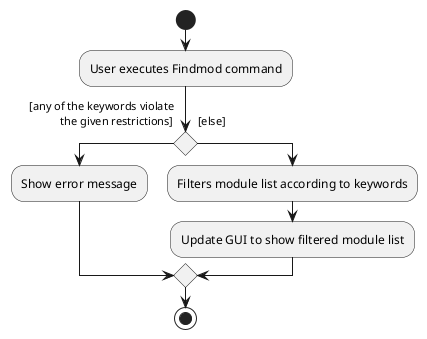 @startuml
start
:User executes Findmod command;

'Since the beta syntax does not support placing the condition outside the
'diamond we place it as the true branch instead.

if () then ([any of the keywords violate
           the given restrictions]
)
:Show error message;
else ([else]
)
    :Filters module list according to keywords;
    :Update GUI to show filtered module list;
endif
stop
@enduml
